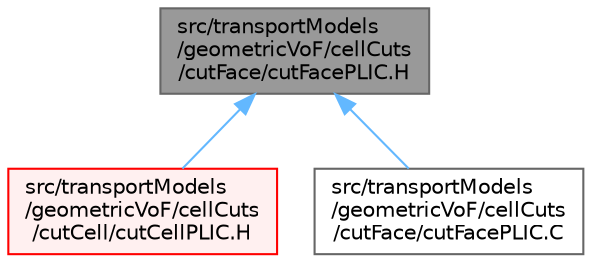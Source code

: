 digraph "src/transportModels/geometricVoF/cellCuts/cutFace/cutFacePLIC.H"
{
 // LATEX_PDF_SIZE
  bgcolor="transparent";
  edge [fontname=Helvetica,fontsize=10,labelfontname=Helvetica,labelfontsize=10];
  node [fontname=Helvetica,fontsize=10,shape=box,height=0.2,width=0.4];
  Node1 [id="Node000001",label="src/transportModels\l/geometricVoF/cellCuts\l/cutFace/cutFacePLIC.H",height=0.2,width=0.4,color="gray40", fillcolor="grey60", style="filled", fontcolor="black",tooltip=" "];
  Node1 -> Node2 [id="edge1_Node000001_Node000002",dir="back",color="steelblue1",style="solid",tooltip=" "];
  Node2 [id="Node000002",label="src/transportModels\l/geometricVoF/cellCuts\l/cutCell/cutCellPLIC.H",height=0.2,width=0.4,color="red", fillcolor="#FFF0F0", style="filled",URL="$cutCellPLIC_8H.html",tooltip=" "];
  Node1 -> Node12 [id="edge2_Node000001_Node000012",dir="back",color="steelblue1",style="solid",tooltip=" "];
  Node12 [id="Node000012",label="src/transportModels\l/geometricVoF/cellCuts\l/cutFace/cutFacePLIC.C",height=0.2,width=0.4,color="grey40", fillcolor="white", style="filled",URL="$cutFacePLIC_8C.html",tooltip=" "];
}
